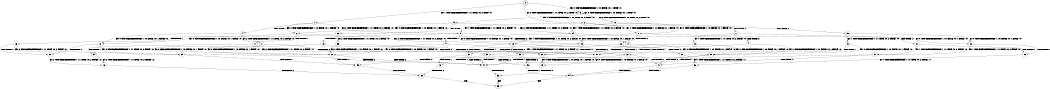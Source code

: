 digraph BCG {
size = "7, 10.5";
center = TRUE;
node [shape = circle];
0 [peripheries = 2];
0 -> 1 [label = "EX !1 !ATOMIC_EXCH_BRANCH (1, +1, TRUE, +0, 2, TRUE) !:0:"];
0 -> 2 [label = "EX !2 !ATOMIC_EXCH_BRANCH (1, +1, TRUE, +0, 2, TRUE) !:0:"];
0 -> 3 [label = "EX !0 !ATOMIC_EXCH_BRANCH (1, +0, FALSE, +0, 1, TRUE) !:0:"];
1 -> 4 [label = "TERMINATE !1"];
1 -> 5 [label = "EX !2 !ATOMIC_EXCH_BRANCH (1, +1, TRUE, +0, 2, FALSE) !:0:"];
1 -> 6 [label = "EX !0 !ATOMIC_EXCH_BRANCH (1, +0, FALSE, +0, 1, FALSE) !:0:"];
2 -> 7 [label = "TERMINATE !2"];
2 -> 5 [label = "EX !1 !ATOMIC_EXCH_BRANCH (1, +1, TRUE, +0, 2, FALSE) !:0:"];
2 -> 8 [label = "EX !0 !ATOMIC_EXCH_BRANCH (1, +0, FALSE, +0, 1, FALSE) !:0:"];
3 -> 9 [label = "EX !1 !ATOMIC_EXCH_BRANCH (1, +1, TRUE, +0, 2, TRUE) !:0:"];
3 -> 10 [label = "EX !2 !ATOMIC_EXCH_BRANCH (1, +1, TRUE, +0, 2, TRUE) !:0:"];
3 -> 3 [label = "EX !0 !ATOMIC_EXCH_BRANCH (1, +0, FALSE, +0, 1, TRUE) !:0:"];
4 -> 11 [label = "EX !2 !ATOMIC_EXCH_BRANCH (1, +1, TRUE, +0, 2, FALSE) !:0:"];
4 -> 12 [label = "EX !0 !ATOMIC_EXCH_BRANCH (1, +0, FALSE, +0, 1, FALSE) !:0:"];
5 -> 13 [label = "TERMINATE !1"];
5 -> 14 [label = "TERMINATE !2"];
5 -> 15 [label = "EX !0 !ATOMIC_EXCH_BRANCH (1, +0, FALSE, +0, 1, FALSE) !:0:"];
6 -> 16 [label = "TERMINATE !1"];
6 -> 17 [label = "TERMINATE !0"];
6 -> 18 [label = "EX !2 !ATOMIC_EXCH_BRANCH (1, +1, TRUE, +0, 2, FALSE) !:0:"];
7 -> 19 [label = "EX !1 !ATOMIC_EXCH_BRANCH (1, +1, TRUE, +0, 2, FALSE) !:0:"];
7 -> 20 [label = "EX !0 !ATOMIC_EXCH_BRANCH (1, +0, FALSE, +0, 1, FALSE) !:0:"];
8 -> 21 [label = "TERMINATE !2"];
8 -> 22 [label = "TERMINATE !0"];
8 -> 18 [label = "EX !1 !ATOMIC_EXCH_BRANCH (1, +1, TRUE, +0, 2, FALSE) !:0:"];
9 -> 23 [label = "TERMINATE !1"];
9 -> 24 [label = "EX !2 !ATOMIC_EXCH_BRANCH (1, +1, TRUE, +0, 2, FALSE) !:0:"];
9 -> 6 [label = "EX !0 !ATOMIC_EXCH_BRANCH (1, +0, FALSE, +0, 1, FALSE) !:0:"];
10 -> 25 [label = "TERMINATE !2"];
10 -> 24 [label = "EX !1 !ATOMIC_EXCH_BRANCH (1, +1, TRUE, +0, 2, FALSE) !:0:"];
10 -> 8 [label = "EX !0 !ATOMIC_EXCH_BRANCH (1, +0, FALSE, +0, 1, FALSE) !:0:"];
11 -> 26 [label = "TERMINATE !2"];
11 -> 27 [label = "EX !0 !ATOMIC_EXCH_BRANCH (1, +0, FALSE, +0, 1, FALSE) !:0:"];
12 -> 28 [label = "TERMINATE !0"];
12 -> 29 [label = "EX !2 !ATOMIC_EXCH_BRANCH (1, +1, TRUE, +0, 2, FALSE) !:0:"];
13 -> 26 [label = "TERMINATE !2"];
13 -> 27 [label = "EX !0 !ATOMIC_EXCH_BRANCH (1, +0, FALSE, +0, 1, FALSE) !:0:"];
14 -> 26 [label = "TERMINATE !1"];
14 -> 30 [label = "EX !0 !ATOMIC_EXCH_BRANCH (1, +0, FALSE, +0, 1, FALSE) !:0:"];
15 -> 31 [label = "TERMINATE !1"];
15 -> 32 [label = "TERMINATE !2"];
15 -> 33 [label = "TERMINATE !0"];
16 -> 28 [label = "TERMINATE !0"];
16 -> 29 [label = "EX !2 !ATOMIC_EXCH_BRANCH (1, +1, TRUE, +0, 2, FALSE) !:0:"];
17 -> 34 [label = "TERMINATE !1"];
17 -> 35 [label = "EX !2 !ATOMIC_EXCH_BRANCH (1, +1, TRUE, +0, 2, FALSE) !:1:"];
18 -> 31 [label = "TERMINATE !1"];
18 -> 32 [label = "TERMINATE !2"];
18 -> 33 [label = "TERMINATE !0"];
19 -> 26 [label = "TERMINATE !1"];
19 -> 30 [label = "EX !0 !ATOMIC_EXCH_BRANCH (1, +0, FALSE, +0, 1, FALSE) !:0:"];
20 -> 36 [label = "TERMINATE !0"];
20 -> 37 [label = "EX !1 !ATOMIC_EXCH_BRANCH (1, +1, TRUE, +0, 2, FALSE) !:0:"];
21 -> 36 [label = "TERMINATE !0"];
21 -> 37 [label = "EX !1 !ATOMIC_EXCH_BRANCH (1, +1, TRUE, +0, 2, FALSE) !:0:"];
22 -> 38 [label = "TERMINATE !2"];
22 -> 35 [label = "EX !1 !ATOMIC_EXCH_BRANCH (1, +1, TRUE, +0, 2, FALSE) !:1:"];
23 -> 39 [label = "EX !2 !ATOMIC_EXCH_BRANCH (1, +1, TRUE, +0, 2, FALSE) !:0:"];
23 -> 12 [label = "EX !0 !ATOMIC_EXCH_BRANCH (1, +0, FALSE, +0, 1, FALSE) !:0:"];
24 -> 40 [label = "TERMINATE !1"];
24 -> 41 [label = "TERMINATE !2"];
24 -> 15 [label = "EX !0 !ATOMIC_EXCH_BRANCH (1, +0, FALSE, +0, 1, FALSE) !:0:"];
25 -> 42 [label = "EX !1 !ATOMIC_EXCH_BRANCH (1, +1, TRUE, +0, 2, FALSE) !:0:"];
25 -> 20 [label = "EX !0 !ATOMIC_EXCH_BRANCH (1, +0, FALSE, +0, 1, FALSE) !:0:"];
26 -> 43 [label = "EX !0 !ATOMIC_EXCH_BRANCH (1, +0, FALSE, +0, 1, FALSE) !:0:"];
27 -> 44 [label = "TERMINATE !2"];
27 -> 45 [label = "TERMINATE !0"];
28 -> 46 [label = "EX !2 !ATOMIC_EXCH_BRANCH (1, +1, TRUE, +0, 2, FALSE) !:2:"];
29 -> 44 [label = "TERMINATE !2"];
29 -> 45 [label = "TERMINATE !0"];
30 -> 44 [label = "TERMINATE !1"];
30 -> 47 [label = "TERMINATE !0"];
31 -> 44 [label = "TERMINATE !2"];
31 -> 45 [label = "TERMINATE !0"];
32 -> 44 [label = "TERMINATE !1"];
32 -> 47 [label = "TERMINATE !0"];
33 -> 48 [label = "TERMINATE !1"];
33 -> 49 [label = "TERMINATE !2"];
34 -> 46 [label = "EX !2 !ATOMIC_EXCH_BRANCH (1, +1, TRUE, +0, 2, FALSE) !:2:"];
35 -> 48 [label = "TERMINATE !1"];
35 -> 49 [label = "TERMINATE !2"];
36 -> 50 [label = "EX !1 !ATOMIC_EXCH_BRANCH (1, +1, TRUE, +0, 2, FALSE) !:1:"];
37 -> 44 [label = "TERMINATE !1"];
37 -> 47 [label = "TERMINATE !0"];
38 -> 50 [label = "EX !1 !ATOMIC_EXCH_BRANCH (1, +1, TRUE, +0, 2, FALSE) !:1:"];
39 -> 51 [label = "TERMINATE !2"];
39 -> 27 [label = "EX !0 !ATOMIC_EXCH_BRANCH (1, +0, FALSE, +0, 1, FALSE) !:0:"];
40 -> 51 [label = "TERMINATE !2"];
40 -> 27 [label = "EX !0 !ATOMIC_EXCH_BRANCH (1, +0, FALSE, +0, 1, FALSE) !:0:"];
41 -> 51 [label = "TERMINATE !1"];
41 -> 30 [label = "EX !0 !ATOMIC_EXCH_BRANCH (1, +0, FALSE, +0, 1, FALSE) !:0:"];
42 -> 51 [label = "TERMINATE !1"];
42 -> 30 [label = "EX !0 !ATOMIC_EXCH_BRANCH (1, +0, FALSE, +0, 1, FALSE) !:0:"];
43 -> 52 [label = "TERMINATE !0"];
44 -> 52 [label = "TERMINATE !0"];
45 -> 53 [label = "TERMINATE !2"];
46 -> 53 [label = "TERMINATE !2"];
47 -> 54 [label = "TERMINATE !1"];
48 -> 53 [label = "TERMINATE !2"];
49 -> 54 [label = "TERMINATE !1"];
50 -> 54 [label = "TERMINATE !1"];
51 -> 43 [label = "EX !0 !ATOMIC_EXCH_BRANCH (1, +0, FALSE, +0, 1, FALSE) !:0:"];
52 -> 55 [label = "exit"];
53 -> 55 [label = "exit"];
54 -> 55 [label = "exit"];
}
